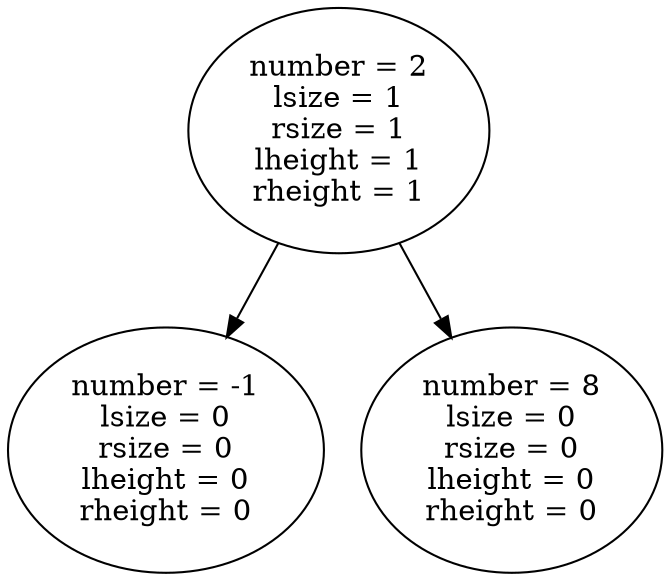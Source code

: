 digraph graphname {
2 [label="number = 2
lsize = 1
rsize = 1
lheight = 1
rheight = 1
"]
2 -> -1;
-1 [label="number = -1
lsize = 0
rsize = 0
lheight = 0
rheight = 0
"]
2 -> 8;
8 [label="number = 8
lsize = 0
rsize = 0
lheight = 0
rheight = 0
"]
}